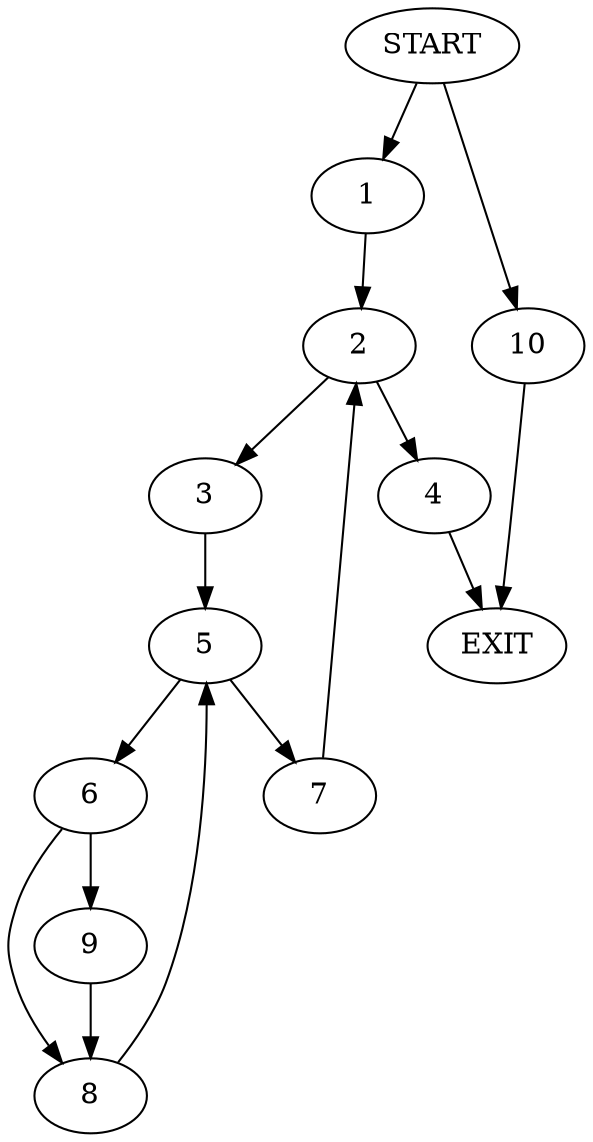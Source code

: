 digraph {
0 [label="START"]
11 [label="EXIT"]
0 -> 1
1 -> 2
2 -> 3
2 -> 4
4 -> 11
3 -> 5
5 -> 6
5 -> 7
6 -> 8
6 -> 9
7 -> 2
8 -> 5
9 -> 8
0 -> 10
10 -> 11
}
